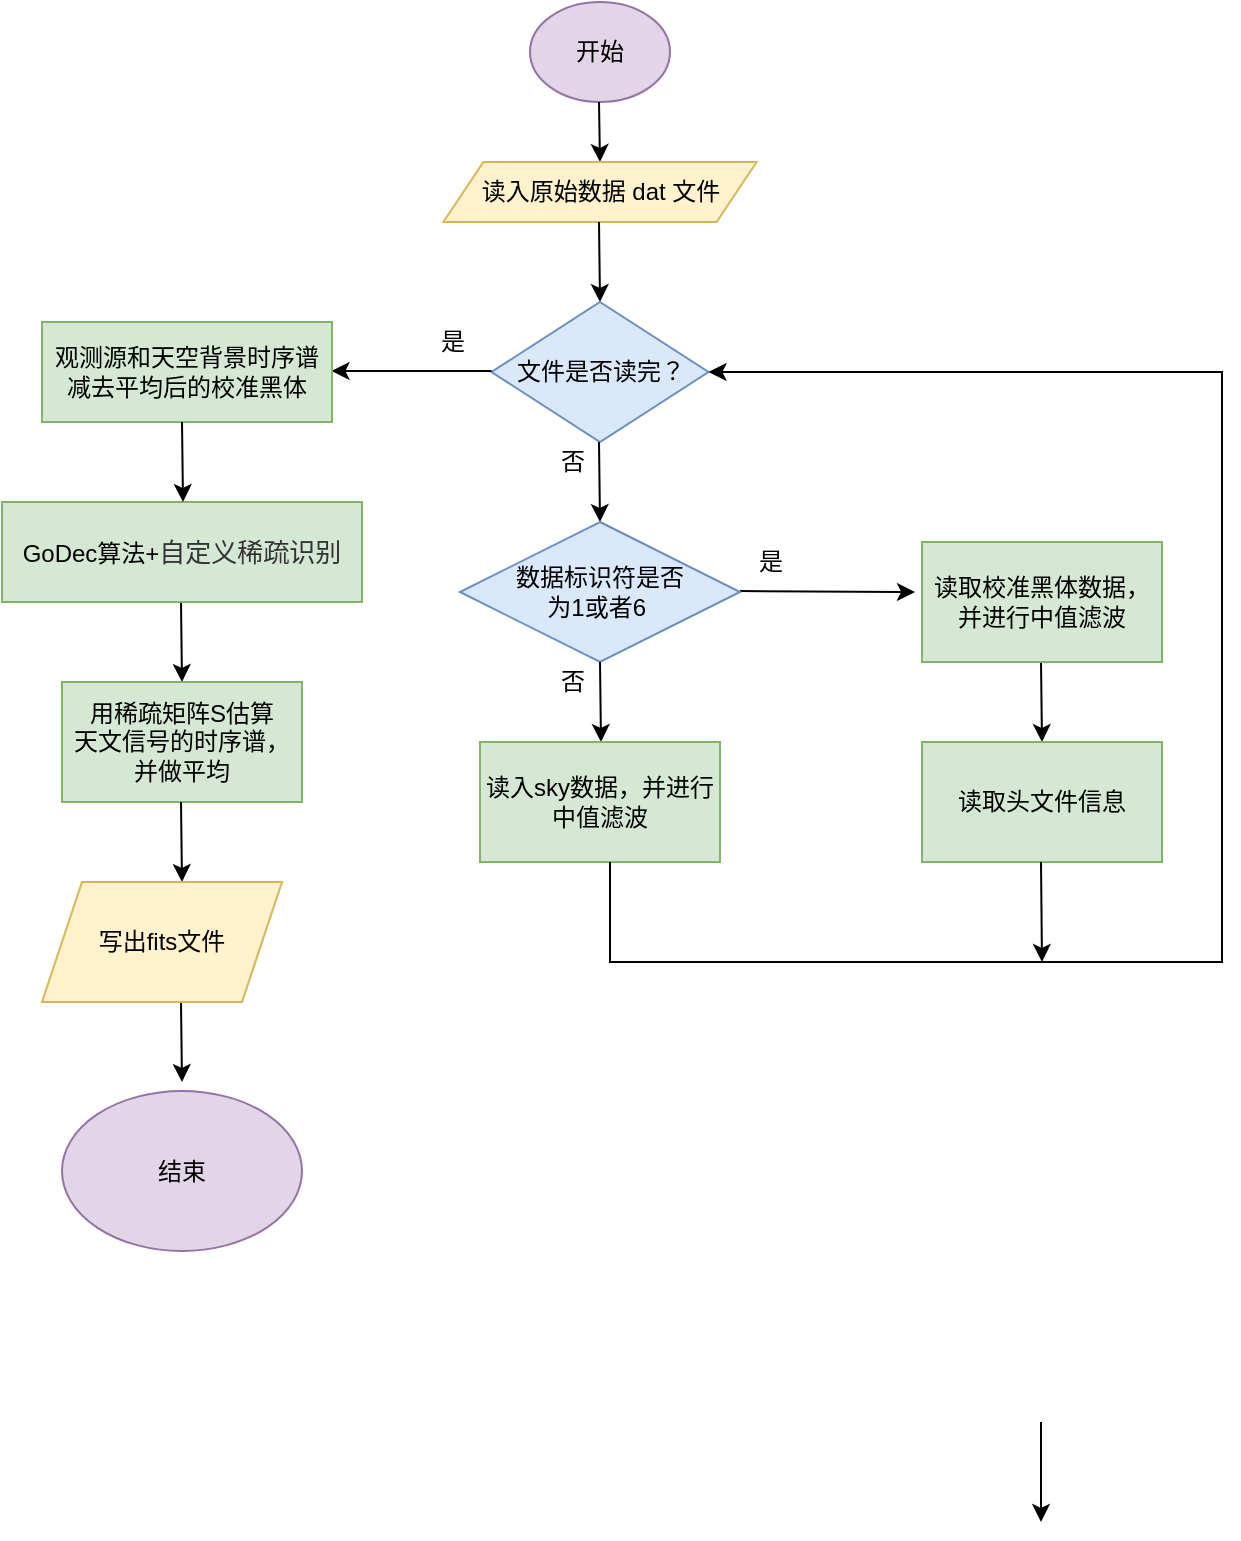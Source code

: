 <mxfile version="18.0.2" type="github">
  <diagram id="MgASx6fL-OYSZcH9jjee" name="Page-1">
    <mxGraphModel dx="1038" dy="537" grid="1" gridSize="10" guides="1" tooltips="1" connect="1" arrows="1" fold="1" page="1" pageScale="1" pageWidth="827" pageHeight="1169" math="0" shadow="0">
      <root>
        <mxCell id="0" />
        <mxCell id="1" parent="0" />
        <mxCell id="ynC3lzafvBoeRt70oqiu-1" value="开始" style="ellipse;whiteSpace=wrap;html=1;fillColor=#e1d5e7;strokeColor=#9673a6;" vertex="1" parent="1">
          <mxGeometry x="414" width="70" height="50" as="geometry" />
        </mxCell>
        <mxCell id="ynC3lzafvBoeRt70oqiu-2" value="" style="endArrow=classic;html=1;rounded=0;" edge="1" parent="1">
          <mxGeometry width="50" height="50" relative="1" as="geometry">
            <mxPoint x="448.5" y="50" as="sourcePoint" />
            <mxPoint x="449" y="80" as="targetPoint" />
          </mxGeometry>
        </mxCell>
        <mxCell id="ynC3lzafvBoeRt70oqiu-3" value="读入原始数据 dat 文件" style="shape=parallelogram;perimeter=parallelogramPerimeter;whiteSpace=wrap;html=1;fixedSize=1;fillColor=#fff2cc;strokeColor=#d6b656;" vertex="1" parent="1">
          <mxGeometry x="370.68" y="80" width="156.63" height="30" as="geometry" />
        </mxCell>
        <mxCell id="ynC3lzafvBoeRt70oqiu-4" value="" style="endArrow=classic;html=1;rounded=0;" edge="1" parent="1">
          <mxGeometry width="50" height="50" relative="1" as="geometry">
            <mxPoint x="448.5" y="110" as="sourcePoint" />
            <mxPoint x="449" y="150" as="targetPoint" />
          </mxGeometry>
        </mxCell>
        <mxCell id="ynC3lzafvBoeRt70oqiu-5" value="文件是否读完？" style="rhombus;whiteSpace=wrap;html=1;fillColor=#dae8fc;strokeColor=#6c8ebf;" vertex="1" parent="1">
          <mxGeometry x="394.75" y="150" width="108.5" height="70" as="geometry" />
        </mxCell>
        <mxCell id="ynC3lzafvBoeRt70oqiu-6" value="" style="endArrow=classic;html=1;rounded=0;" edge="1" parent="1">
          <mxGeometry width="50" height="50" relative="1" as="geometry">
            <mxPoint x="448.5" y="220" as="sourcePoint" />
            <mxPoint x="449" y="260" as="targetPoint" />
          </mxGeometry>
        </mxCell>
        <mxCell id="ynC3lzafvBoeRt70oqiu-7" value="" style="endArrow=classic;html=1;rounded=0;" edge="1" parent="1">
          <mxGeometry width="50" height="50" relative="1" as="geometry">
            <mxPoint x="519" y="294.5" as="sourcePoint" />
            <mxPoint x="606.5" y="295" as="targetPoint" />
          </mxGeometry>
        </mxCell>
        <mxCell id="ynC3lzafvBoeRt70oqiu-8" value="否" style="text;html=1;align=center;verticalAlign=middle;resizable=0;points=[];autosize=1;strokeColor=none;fillColor=none;" vertex="1" parent="1">
          <mxGeometry x="420" y="220" width="30" height="20" as="geometry" />
        </mxCell>
        <mxCell id="ynC3lzafvBoeRt70oqiu-9" value="数据标识符是否&lt;br&gt;为1或者6&amp;nbsp;" style="rhombus;whiteSpace=wrap;html=1;fillColor=#dae8fc;strokeColor=#6c8ebf;" vertex="1" parent="1">
          <mxGeometry x="379" y="260" width="140" height="70" as="geometry" />
        </mxCell>
        <mxCell id="ynC3lzafvBoeRt70oqiu-10" value="" style="endArrow=classic;html=1;rounded=0;" edge="1" parent="1">
          <mxGeometry width="50" height="50" relative="1" as="geometry">
            <mxPoint x="669.5" y="330" as="sourcePoint" />
            <mxPoint x="670" y="370" as="targetPoint" />
          </mxGeometry>
        </mxCell>
        <mxCell id="ynC3lzafvBoeRt70oqiu-11" value="是" style="text;html=1;align=center;verticalAlign=middle;resizable=0;points=[];autosize=1;strokeColor=none;fillColor=none;" vertex="1" parent="1">
          <mxGeometry x="359.75" y="160" width="30" height="20" as="geometry" />
        </mxCell>
        <mxCell id="ynC3lzafvBoeRt70oqiu-12" value="" style="endArrow=classic;html=1;rounded=0;" edge="1" parent="1">
          <mxGeometry width="50" height="50" relative="1" as="geometry">
            <mxPoint x="394.75" y="184.5" as="sourcePoint" />
            <mxPoint x="314.75" y="184.5" as="targetPoint" />
          </mxGeometry>
        </mxCell>
        <mxCell id="ynC3lzafvBoeRt70oqiu-13" value="是" style="text;html=1;align=center;verticalAlign=middle;resizable=0;points=[];autosize=1;strokeColor=none;fillColor=none;" vertex="1" parent="1">
          <mxGeometry x="519" y="270" width="30" height="20" as="geometry" />
        </mxCell>
        <mxCell id="ynC3lzafvBoeRt70oqiu-14" value="读取校准黑体数据，并进行中值滤波" style="rounded=0;whiteSpace=wrap;html=1;fillColor=#d5e8d4;strokeColor=#82b366;" vertex="1" parent="1">
          <mxGeometry x="610" y="270" width="120" height="60" as="geometry" />
        </mxCell>
        <mxCell id="ynC3lzafvBoeRt70oqiu-16" value="" style="endArrow=classic;html=1;rounded=0;" edge="1" parent="1">
          <mxGeometry width="50" height="50" relative="1" as="geometry">
            <mxPoint x="449" y="330" as="sourcePoint" />
            <mxPoint x="449.5" y="370" as="targetPoint" />
          </mxGeometry>
        </mxCell>
        <mxCell id="ynC3lzafvBoeRt70oqiu-17" value="否" style="text;html=1;align=center;verticalAlign=middle;resizable=0;points=[];autosize=1;strokeColor=none;fillColor=none;" vertex="1" parent="1">
          <mxGeometry x="420" y="330" width="30" height="20" as="geometry" />
        </mxCell>
        <mxCell id="ynC3lzafvBoeRt70oqiu-18" value="读入sky数据，并进行中值滤波" style="rounded=0;whiteSpace=wrap;html=1;fillColor=#d5e8d4;strokeColor=#82b366;" vertex="1" parent="1">
          <mxGeometry x="389" y="370" width="120" height="60" as="geometry" />
        </mxCell>
        <mxCell id="ynC3lzafvBoeRt70oqiu-19" value="" style="endArrow=classic;html=1;rounded=0;" edge="1" parent="1">
          <mxGeometry width="50" height="50" relative="1" as="geometry">
            <mxPoint x="239.5" y="300" as="sourcePoint" />
            <mxPoint x="240" y="340" as="targetPoint" />
          </mxGeometry>
        </mxCell>
        <mxCell id="ynC3lzafvBoeRt70oqiu-20" value="GoDec算法+&lt;span style=&quot;color: rgb(51, 51, 51); font-family: &amp;quot;Helvetica Neue&amp;quot;, Helvetica, Arial, &amp;quot;Hiragino Sans GB&amp;quot;, &amp;quot;Hiragino Sans GB W3&amp;quot;, &amp;quot;Microsoft YaHei UI&amp;quot;, &amp;quot;Microsoft YaHei&amp;quot;, sans-serif; font-size: 13px; text-align: start;&quot;&gt;自定义稀疏识别&lt;/span&gt;" style="rounded=0;whiteSpace=wrap;html=1;fillColor=#d5e8d4;strokeColor=#82b366;" vertex="1" parent="1">
          <mxGeometry x="150" y="250" width="180" height="50" as="geometry" />
        </mxCell>
        <mxCell id="ynC3lzafvBoeRt70oqiu-22" value="&lt;div style=&quot;&quot;&gt;用稀疏矩阵S估算&lt;/div&gt;&lt;div style=&quot;&quot;&gt;天文信号的时序谱，并做平均&lt;/div&gt;" style="rounded=0;whiteSpace=wrap;html=1;fillColor=#d5e8d4;strokeColor=#82b366;" vertex="1" parent="1">
          <mxGeometry x="180" y="340" width="120" height="60" as="geometry" />
        </mxCell>
        <mxCell id="ynC3lzafvBoeRt70oqiu-23" value="" style="endArrow=classic;html=1;rounded=0;" edge="1" parent="1">
          <mxGeometry width="50" height="50" relative="1" as="geometry">
            <mxPoint x="239.5" y="400" as="sourcePoint" />
            <mxPoint x="240" y="440" as="targetPoint" />
          </mxGeometry>
        </mxCell>
        <mxCell id="ynC3lzafvBoeRt70oqiu-24" value="" style="endArrow=classic;html=1;rounded=0;" edge="1" parent="1">
          <mxGeometry width="50" height="50" relative="1" as="geometry">
            <mxPoint x="239.5" y="500" as="sourcePoint" />
            <mxPoint x="240" y="540" as="targetPoint" />
          </mxGeometry>
        </mxCell>
        <mxCell id="ynC3lzafvBoeRt70oqiu-26" value="" style="endArrow=classic;html=1;rounded=0;" edge="1" parent="1">
          <mxGeometry width="50" height="50" relative="1" as="geometry">
            <mxPoint x="669.5" y="710" as="sourcePoint" />
            <mxPoint x="669.5" y="760" as="targetPoint" />
          </mxGeometry>
        </mxCell>
        <mxCell id="ynC3lzafvBoeRt70oqiu-27" value="结束" style="ellipse;whiteSpace=wrap;html=1;fillColor=#e1d5e7;strokeColor=#9673a6;" vertex="1" parent="1">
          <mxGeometry x="180" y="544.5" width="120" height="80" as="geometry" />
        </mxCell>
        <mxCell id="ynC3lzafvBoeRt70oqiu-28" value="&lt;span style=&quot;&quot;&gt;写出fits文件&lt;/span&gt;" style="shape=parallelogram;perimeter=parallelogramPerimeter;whiteSpace=wrap;html=1;fixedSize=1;fillColor=#fff2cc;strokeColor=#d6b656;" vertex="1" parent="1">
          <mxGeometry x="170" y="440" width="120" height="60" as="geometry" />
        </mxCell>
        <mxCell id="ynC3lzafvBoeRt70oqiu-31" value="&lt;div&gt;观测源和天空背景时序谱&lt;/div&gt;&lt;div&gt;减去平均后的校准黑体&lt;/div&gt;" style="rounded=0;whiteSpace=wrap;html=1;fillColor=#d5e8d4;strokeColor=#82b366;" vertex="1" parent="1">
          <mxGeometry x="170" y="160" width="145" height="50" as="geometry" />
        </mxCell>
        <mxCell id="ynC3lzafvBoeRt70oqiu-32" value="" style="endArrow=classic;html=1;rounded=0;" edge="1" parent="1">
          <mxGeometry width="50" height="50" relative="1" as="geometry">
            <mxPoint x="240" y="210" as="sourcePoint" />
            <mxPoint x="240.5" y="250" as="targetPoint" />
          </mxGeometry>
        </mxCell>
        <mxCell id="ynC3lzafvBoeRt70oqiu-33" value="读取头文件信息" style="rounded=0;whiteSpace=wrap;html=1;fillColor=#d5e8d4;strokeColor=#82b366;" vertex="1" parent="1">
          <mxGeometry x="610" y="370" width="120" height="60" as="geometry" />
        </mxCell>
        <mxCell id="ynC3lzafvBoeRt70oqiu-34" value="" style="endArrow=classic;html=1;rounded=0;entryX=1;entryY=0.5;entryDx=0;entryDy=0;" edge="1" parent="1" target="ynC3lzafvBoeRt70oqiu-5">
          <mxGeometry width="50" height="50" relative="1" as="geometry">
            <mxPoint x="454" y="430" as="sourcePoint" />
            <mxPoint x="690" y="160" as="targetPoint" />
            <Array as="points">
              <mxPoint x="454" y="480" />
              <mxPoint x="760" y="480" />
              <mxPoint x="760" y="185" />
            </Array>
          </mxGeometry>
        </mxCell>
        <mxCell id="ynC3lzafvBoeRt70oqiu-35" value="" style="endArrow=classic;html=1;rounded=0;" edge="1" parent="1">
          <mxGeometry width="50" height="50" relative="1" as="geometry">
            <mxPoint x="669.5" y="430" as="sourcePoint" />
            <mxPoint x="670" y="480" as="targetPoint" />
          </mxGeometry>
        </mxCell>
      </root>
    </mxGraphModel>
  </diagram>
</mxfile>
